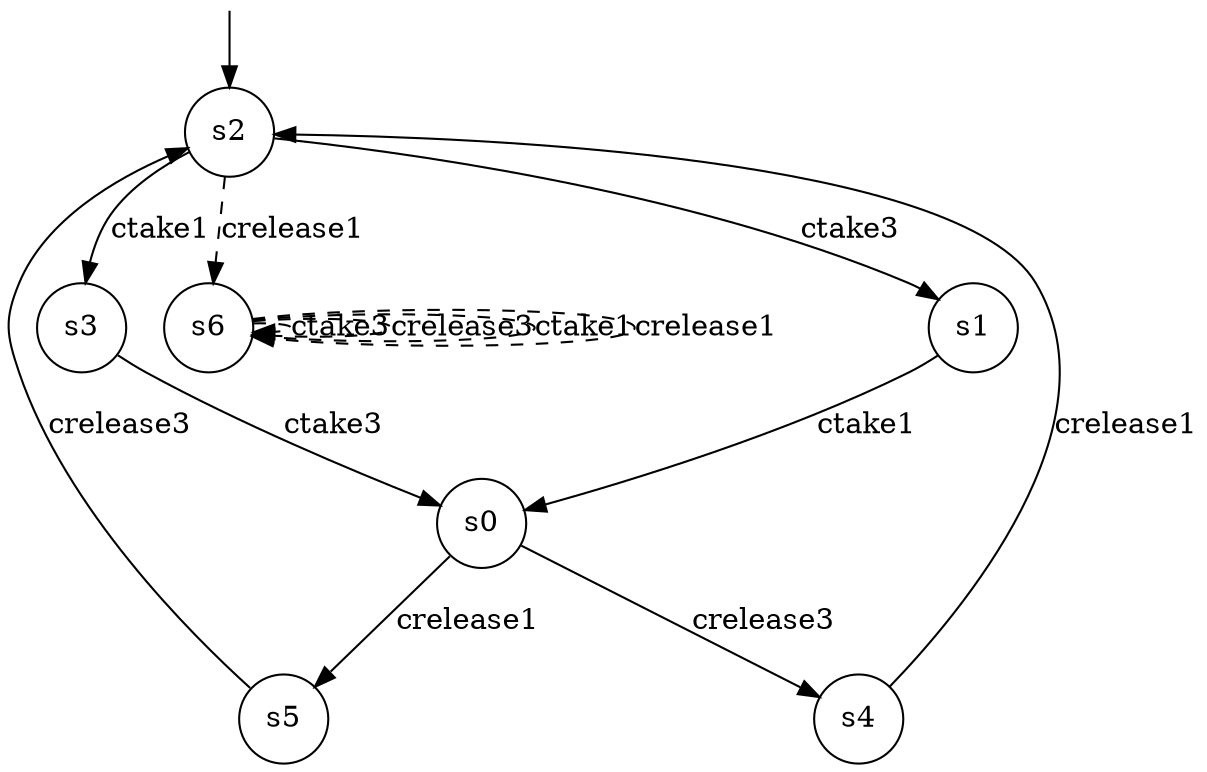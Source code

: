 digraph g {

	s0 [shape="circle" label="s2"];
	s1 [shape="circle" label="s3"];
	s2 [shape="circle" label="s1"];
	s3 [shape="circle" label="s0"];
	s4 [shape="circle" label="s6"];
	s5 [shape="circle" label="s5"];
	s6 [shape="circle" label="s4"];

	s5 -> s0 [modality="MUST", style="strict", label="crelease3"];
	s4 -> s4 [modality="MAY", style="dashed", label="ctake3"];
	s0 -> s2 [modality="MUST", style="strict", label="ctake3"];
	s6 -> s0 [modality="MUST", style="strict", label="crelease1"];
	s0 -> s4 [modality="MAY", style="dashed", label="crelease1"];
	s4 -> s4 [modality="MAY", style="dashed", label="crelease3"];
	s2 -> s3 [modality="MUST", style="strict", label="ctake1"];
	s0 -> s1 [modality="MUST", style="strict", label="ctake1"];
	s3 -> s5 [modality="MUST", style="strict", label="crelease1"];
	s3 -> s6 [modality="MUST", style="strict", label="crelease3"];
	s1 -> s3 [modality="MUST", style="strict", label="ctake3"];
	s4 -> s4 [modality="MAY", style="dashed", label="ctake1"];
	s4 -> s4 [modality="MAY", style="dashed", label="crelease1"];

__start0 [label="" shape="none" width="0" height="0"];
__start0 -> s0;
}
